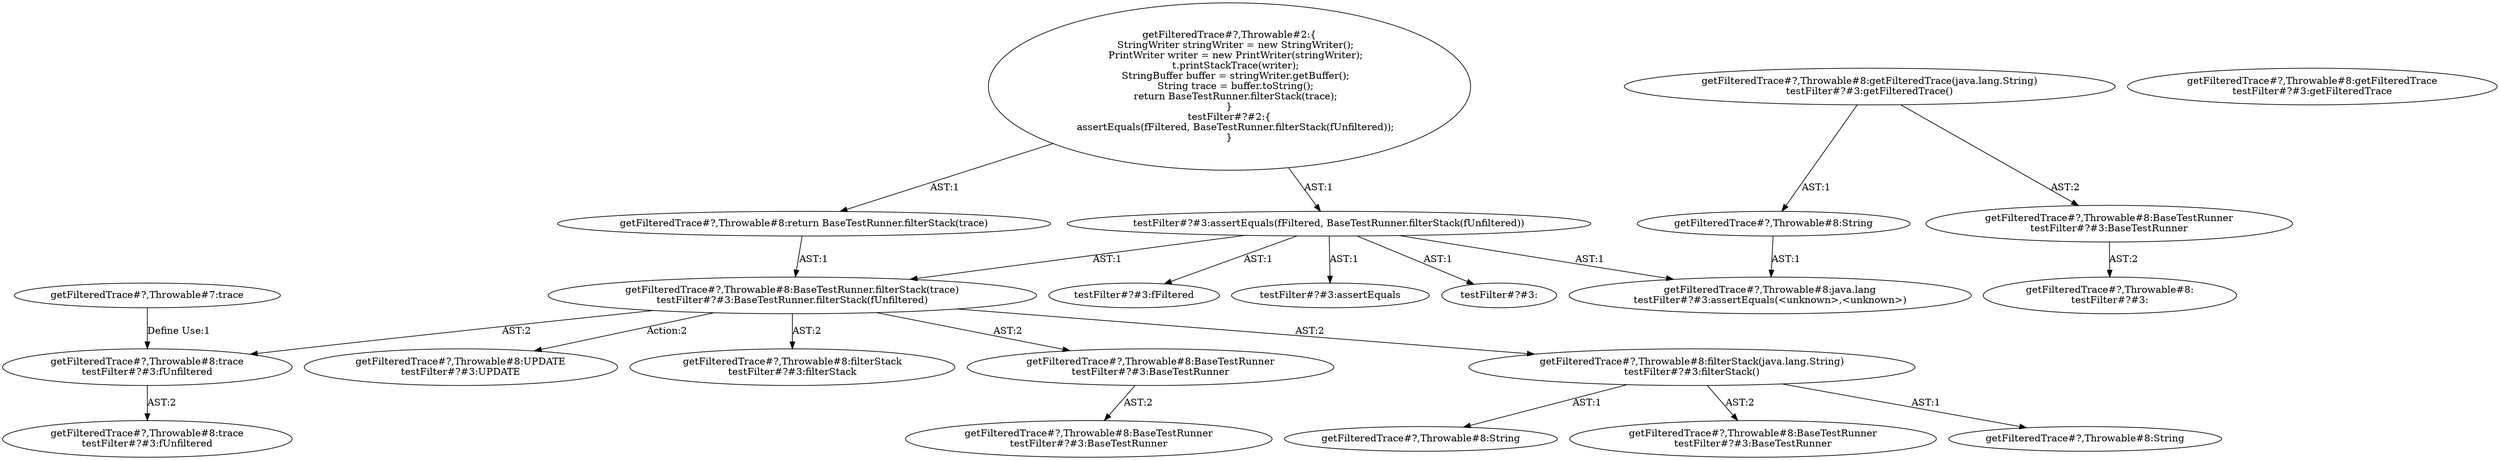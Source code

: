 digraph "Pattern" {
0 [label="getFilteredTrace#?,Throwable#8:UPDATE
testFilter#?#3:UPDATE" shape=ellipse]
1 [label="getFilteredTrace#?,Throwable#8:BaseTestRunner.filterStack(trace)
testFilter#?#3:BaseTestRunner.filterStack(fUnfiltered)" shape=ellipse]
2 [label="getFilteredTrace#?,Throwable#8:return BaseTestRunner.filterStack(trace)" shape=ellipse]
3 [label="getFilteredTrace#?,Throwable#2:\{
    StringWriter stringWriter = new StringWriter();
    PrintWriter writer = new PrintWriter(stringWriter);
    t.printStackTrace(writer);
    StringBuffer buffer = stringWriter.getBuffer();
    String trace = buffer.toString();
    return BaseTestRunner.filterStack(trace);
\}
testFilter#?#2:\{
    assertEquals(fFiltered, BaseTestRunner.filterStack(fUnfiltered));
\}" shape=ellipse]
4 [label="getFilteredTrace#?,Throwable#8:filterStack
testFilter#?#3:filterStack" shape=ellipse]
5 [label="getFilteredTrace#?,Throwable#8:BaseTestRunner
testFilter#?#3:BaseTestRunner" shape=ellipse]
6 [label="getFilteredTrace#?,Throwable#8:BaseTestRunner
testFilter#?#3:BaseTestRunner" shape=ellipse]
7 [label="getFilteredTrace#?,Throwable#8:filterStack(java.lang.String)
testFilter#?#3:filterStack()" shape=ellipse]
8 [label="getFilteredTrace#?,Throwable#8:BaseTestRunner
testFilter#?#3:BaseTestRunner" shape=ellipse]
9 [label="getFilteredTrace#?,Throwable#8:String" shape=ellipse]
10 [label="getFilteredTrace#?,Throwable#8:String" shape=ellipse]
11 [label="getFilteredTrace#?,Throwable#8:trace
testFilter#?#3:fUnfiltered" shape=ellipse]
12 [label="getFilteredTrace#?,Throwable#7:trace" shape=ellipse]
13 [label="getFilteredTrace#?,Throwable#8:trace
testFilter#?#3:fUnfiltered" shape=ellipse]
14 [label="getFilteredTrace#?,Throwable#8:getFilteredTrace
testFilter#?#3:getFilteredTrace" shape=ellipse]
15 [label="getFilteredTrace#?,Throwable#8:getFilteredTrace(java.lang.String)
testFilter#?#3:getFilteredTrace()" shape=ellipse]
16 [label="getFilteredTrace#?,Throwable#8:BaseTestRunner
testFilter#?#3:BaseTestRunner" shape=ellipse]
17 [label="getFilteredTrace#?,Throwable#8:
testFilter#?#3:" shape=ellipse]
18 [label="getFilteredTrace#?,Throwable#8:String" shape=ellipse]
19 [label="getFilteredTrace#?,Throwable#8:java.lang
testFilter#?#3:assertEquals(<unknown>,<unknown>)" shape=ellipse]
20 [label="testFilter#?#3:assertEquals(fFiltered, BaseTestRunner.filterStack(fUnfiltered))" shape=ellipse]
21 [label="testFilter#?#3:" shape=ellipse]
22 [label="testFilter#?#3:fFiltered" shape=ellipse]
23 [label="testFilter#?#3:assertEquals" shape=ellipse]
1 -> 0 [label="Action:2"];
1 -> 4 [label="AST:2"];
1 -> 5 [label="AST:2"];
1 -> 7 [label="AST:2"];
1 -> 11 [label="AST:2"];
2 -> 1 [label="AST:1"];
3 -> 2 [label="AST:1"];
3 -> 20 [label="AST:1"];
5 -> 6 [label="AST:2"];
7 -> 8 [label="AST:2"];
7 -> 9 [label="AST:1"];
7 -> 10 [label="AST:1"];
11 -> 13 [label="AST:2"];
12 -> 11 [label="Define Use:1"];
15 -> 16 [label="AST:2"];
15 -> 18 [label="AST:1"];
16 -> 17 [label="AST:2"];
18 -> 19 [label="AST:1"];
20 -> 23 [label="AST:1"];
20 -> 21 [label="AST:1"];
20 -> 19 [label="AST:1"];
20 -> 22 [label="AST:1"];
20 -> 1 [label="AST:1"];
}